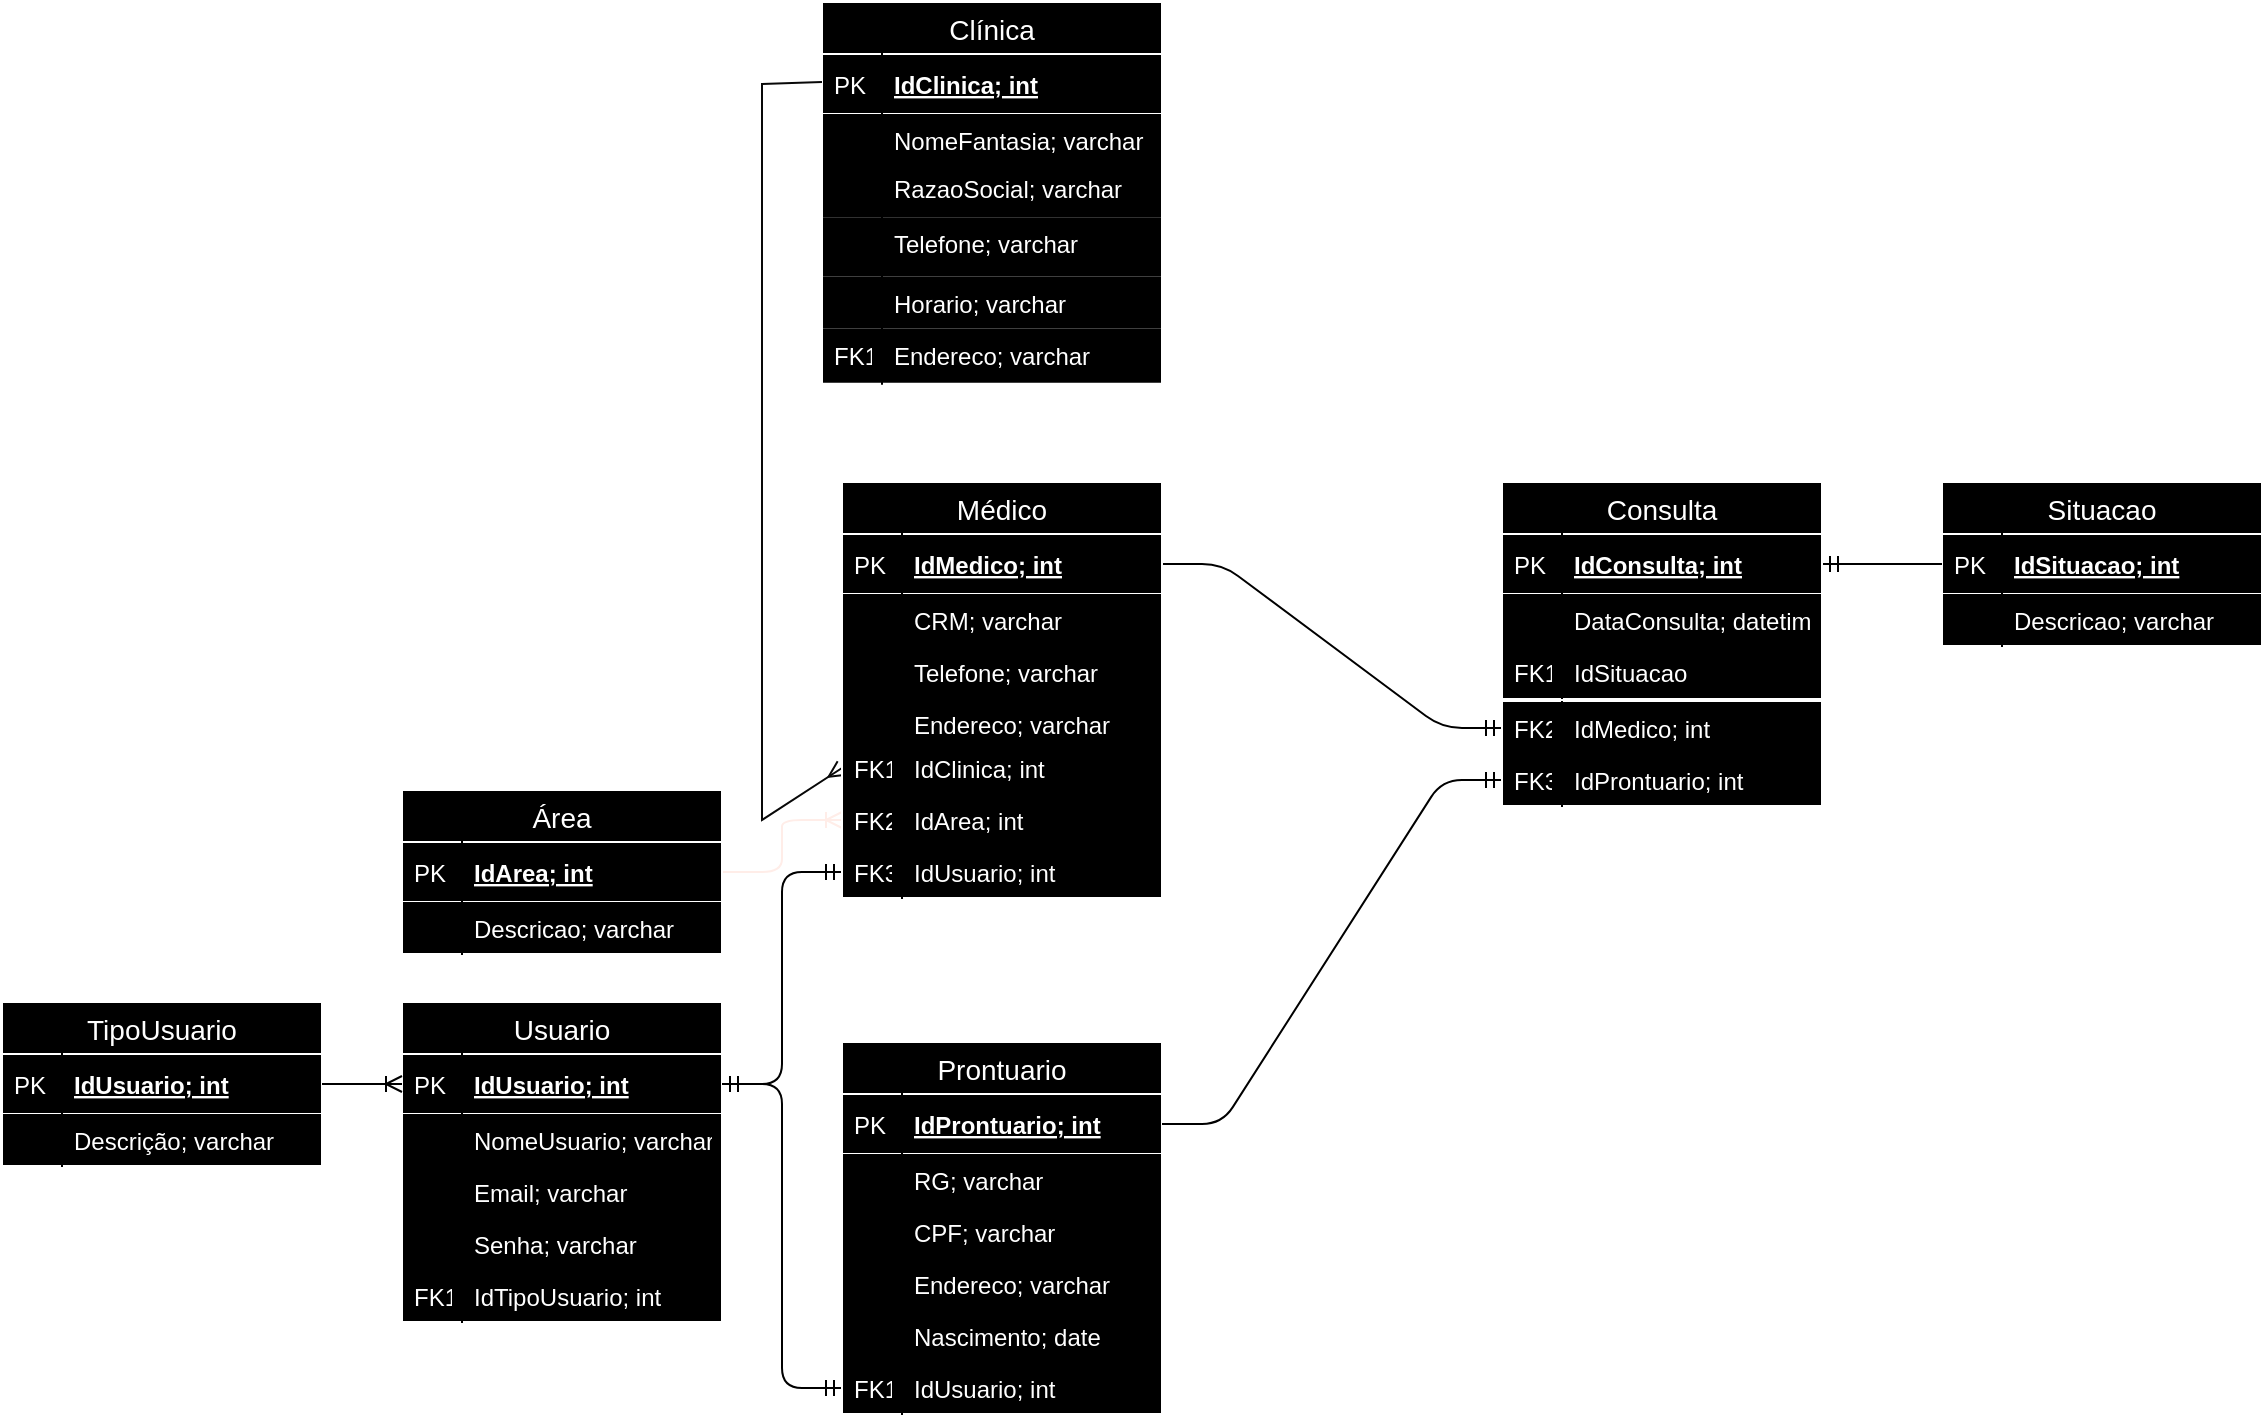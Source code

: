 <mxfile version="12.6.8" type="device" pages="2"><diagram id="24oeL9YTrm8brm0iaqng" name="LÓGICO"><mxGraphModel dx="2030" dy="1699" grid="1" gridSize="10" guides="1" tooltips="1" connect="1" arrows="1" fold="1" page="1" pageScale="1" pageWidth="827" pageHeight="1169" math="0" shadow="0"><root><mxCell id="JSpnGRrCZaDjmu5NGD4D-0"/><mxCell id="JSpnGRrCZaDjmu5NGD4D-1" parent="JSpnGRrCZaDjmu5NGD4D-0"/><mxCell id="aMFQO3KsVtvqNtdpCjvv-58" value="" style="group;fontColor=#FFFFFF;" parent="JSpnGRrCZaDjmu5NGD4D-1" vertex="1" connectable="0"><mxGeometry x="100" y="300" width="160" height="160" as="geometry"/></mxCell><mxCell id="fvPC3YRixNli9ZWn1LWj-9" value="Usuario" style="swimlane;fontStyle=0;childLayout=stackLayout;horizontal=1;startSize=26;fillColor=#000000;horizontalStack=0;resizeParent=1;resizeParentMax=0;resizeLast=0;collapsible=1;marginBottom=0;swimlaneFillColor=#ffffff;align=center;fontSize=14;strokeColor=#FFFFFF;fontColor=#FFFFFF;shadow=0;" parent="aMFQO3KsVtvqNtdpCjvv-58" vertex="1"><mxGeometry width="160" height="108" as="geometry"><mxRectangle x="510" y="180" width="70" height="26" as="alternateBounds"/></mxGeometry></mxCell><mxCell id="fvPC3YRixNli9ZWn1LWj-10" value="IdUsuario; int" style="shape=partialRectangle;top=1;left=1;right=1;bottom=1;align=left;verticalAlign=middle;fillColor=#000000;spacingLeft=34;spacingRight=4;overflow=hidden;rotatable=0;points=[[0,0.5],[1,0.5]];portConstraint=eastwest;dropTarget=0;fontStyle=5;fontSize=12;strokeColor=#FFFFFF;strokeWidth=1;fontColor=#FFFFFF;" parent="fvPC3YRixNli9ZWn1LWj-9" vertex="1"><mxGeometry y="26" width="160" height="30" as="geometry"/></mxCell><mxCell id="fvPC3YRixNli9ZWn1LWj-11" value="PK" style="shape=partialRectangle;top=0;left=0;bottom=0;fillColor=none;align=left;verticalAlign=middle;spacingLeft=4;spacingRight=4;overflow=hidden;rotatable=0;points=[];portConstraint=eastwest;part=1;fontSize=12;fontColor=#FFFFFF;" parent="fvPC3YRixNli9ZWn1LWj-10" vertex="1" connectable="0"><mxGeometry width="30" height="30" as="geometry"/></mxCell><mxCell id="fvPC3YRixNli9ZWn1LWj-12" value="NomeUsuario; varchar" style="shape=partialRectangle;top=0;left=1;right=1;bottom=0;align=left;verticalAlign=top;fillColor=#000000;spacingLeft=34;spacingRight=4;overflow=hidden;rotatable=0;points=[[0,0.5],[1,0.5]];portConstraint=eastwest;dropTarget=0;fontSize=12;strokeColor=#FFFFFF;strokeWidth=1;shadow=0;fontColor=#FFFFFF;" parent="fvPC3YRixNli9ZWn1LWj-9" vertex="1"><mxGeometry y="56" width="160" height="26" as="geometry"/></mxCell><mxCell id="fvPC3YRixNli9ZWn1LWj-13" value="" style="shape=partialRectangle;top=0;left=0;bottom=0;fillColor=none;align=left;verticalAlign=top;spacingLeft=4;spacingRight=4;overflow=hidden;rotatable=0;points=[];portConstraint=eastwest;part=1;fontSize=12;fontColor=#FFFFFF;" parent="fvPC3YRixNli9ZWn1LWj-12" vertex="1" connectable="0"><mxGeometry width="30" height="26" as="geometry"/></mxCell><mxCell id="fvPC3YRixNli9ZWn1LWj-14" value="Email; varchar" style="shape=partialRectangle;top=0;left=1;right=1;bottom=0;align=left;verticalAlign=top;fillColor=#000000;spacingLeft=34;spacingRight=4;overflow=hidden;rotatable=0;points=[[0,0.5],[1,0.5]];portConstraint=eastwest;dropTarget=0;fontSize=12;strokeColor=#FFFFFF;strokeWidth=1;shadow=0;fontColor=#FFFFFF;" parent="fvPC3YRixNli9ZWn1LWj-9" vertex="1"><mxGeometry y="82" width="160" height="26" as="geometry"/></mxCell><mxCell id="fvPC3YRixNli9ZWn1LWj-15" value="" style="shape=partialRectangle;top=0;left=0;bottom=0;fillColor=none;align=left;verticalAlign=top;spacingLeft=4;spacingRight=4;overflow=hidden;rotatable=0;points=[];portConstraint=eastwest;part=1;fontSize=12;fontColor=#FFFFFF;" parent="fvPC3YRixNli9ZWn1LWj-14" vertex="1" connectable="0"><mxGeometry width="30" height="26" as="geometry"/></mxCell><mxCell id="fvPC3YRixNli9ZWn1LWj-16" value="IdTipoUsuario; int" style="shape=partialRectangle;top=0;left=1;right=1;bottom=1;align=left;verticalAlign=top;fillColor=#000000;spacingLeft=34;spacingRight=4;overflow=hidden;rotatable=0;points=[[0,0.5],[1,0.5]];portConstraint=eastwest;dropTarget=0;fontSize=12;strokeColor=#FFFFFF;strokeWidth=1;shadow=0;fontColor=#FFFFFF;" parent="aMFQO3KsVtvqNtdpCjvv-58" vertex="1"><mxGeometry y="134" width="160" height="26" as="geometry"/></mxCell><mxCell id="fvPC3YRixNli9ZWn1LWj-17" value="FK1" style="shape=partialRectangle;top=0;left=0;bottom=0;fillColor=none;align=left;verticalAlign=top;spacingLeft=4;spacingRight=4;overflow=hidden;rotatable=0;points=[];portConstraint=eastwest;part=1;fontSize=12;fontColor=#FFFFFF;" parent="fvPC3YRixNli9ZWn1LWj-16" vertex="1" connectable="0"><mxGeometry width="30" height="26" as="geometry"/></mxCell><mxCell id="fvPC3YRixNli9ZWn1LWj-21" value="Senha; varchar" style="shape=partialRectangle;top=0;left=1;right=1;bottom=0;align=left;verticalAlign=top;fillColor=#000000;spacingLeft=34;spacingRight=4;overflow=hidden;rotatable=0;points=[[0,0.5],[1,0.5]];portConstraint=eastwest;dropTarget=0;fontSize=12;strokeColor=#FFFFFF;strokeWidth=1;shadow=0;fontColor=#FFFFFF;" parent="aMFQO3KsVtvqNtdpCjvv-58" vertex="1"><mxGeometry y="108" width="160" height="26" as="geometry"/></mxCell><mxCell id="fvPC3YRixNli9ZWn1LWj-22" value="" style="shape=partialRectangle;top=0;left=0;bottom=0;fillColor=none;align=left;verticalAlign=top;spacingLeft=4;spacingRight=4;overflow=hidden;rotatable=0;points=[];portConstraint=eastwest;part=1;fontSize=12;fontColor=#FFFFFF;" parent="fvPC3YRixNli9ZWn1LWj-21" vertex="1" connectable="0"><mxGeometry width="30" height="26" as="geometry"/></mxCell><mxCell id="aMFQO3KsVtvqNtdpCjvv-59" value="" style="group;fontColor=#FFFFFF;" parent="JSpnGRrCZaDjmu5NGD4D-1" vertex="1" connectable="0"><mxGeometry x="-100" y="300" width="160" height="82" as="geometry"/></mxCell><mxCell id="fvPC3YRixNli9ZWn1LWj-0" value="TipoUsuario" style="swimlane;fontStyle=0;childLayout=stackLayout;horizontal=1;startSize=26;fillColor=#000000;horizontalStack=0;resizeParent=1;resizeParentMax=0;resizeLast=0;collapsible=1;marginBottom=0;swimlaneFillColor=#ffffff;align=center;fontSize=14;strokeColor=#FFFFFF;fontColor=#FFFFFF;shadow=0;" parent="aMFQO3KsVtvqNtdpCjvv-59" vertex="1"><mxGeometry width="160" height="82" as="geometry"><mxRectangle x="361.53" y="486" width="70" height="26" as="alternateBounds"/></mxGeometry></mxCell><mxCell id="fvPC3YRixNli9ZWn1LWj-1" value="IdUsuario; int" style="shape=partialRectangle;top=1;left=1;right=1;bottom=1;align=left;verticalAlign=middle;fillColor=#000000;spacingLeft=34;spacingRight=4;overflow=hidden;rotatable=0;points=[[0,0.5],[1,0.5]];portConstraint=eastwest;dropTarget=0;fontStyle=5;fontSize=12;strokeColor=#FFFFFF;strokeWidth=1;fontColor=#FFFFFF;" parent="fvPC3YRixNli9ZWn1LWj-0" vertex="1"><mxGeometry y="26" width="160" height="30" as="geometry"/></mxCell><mxCell id="fvPC3YRixNli9ZWn1LWj-2" value="PK" style="shape=partialRectangle;top=0;left=0;bottom=0;fillColor=none;align=left;verticalAlign=middle;spacingLeft=4;spacingRight=4;overflow=hidden;rotatable=0;points=[];portConstraint=eastwest;part=1;fontSize=12;fontColor=#FFFFFF;" parent="fvPC3YRixNli9ZWn1LWj-1" vertex="1" connectable="0"><mxGeometry width="30" height="30" as="geometry"/></mxCell><mxCell id="fvPC3YRixNli9ZWn1LWj-3" value="Descrição; varchar" style="shape=partialRectangle;top=0;left=1;right=1;bottom=1;align=left;verticalAlign=top;fillColor=#000000;spacingLeft=34;spacingRight=4;overflow=hidden;rotatable=0;points=[[0,0.5],[1,0.5]];portConstraint=eastwest;dropTarget=0;fontSize=12;strokeColor=#FFFFFF;strokeWidth=1;shadow=0;fontColor=#FFFFFF;" parent="fvPC3YRixNli9ZWn1LWj-0" vertex="1"><mxGeometry y="56" width="160" height="26" as="geometry"/></mxCell><mxCell id="fvPC3YRixNli9ZWn1LWj-4" value="" style="shape=partialRectangle;top=0;left=0;bottom=0;fillColor=none;align=left;verticalAlign=top;spacingLeft=4;spacingRight=4;overflow=hidden;rotatable=0;points=[];portConstraint=eastwest;part=1;fontSize=12;fontColor=#FFFFFF;" parent="fvPC3YRixNli9ZWn1LWj-3" vertex="1" connectable="0"><mxGeometry width="30" height="26" as="geometry"/></mxCell><mxCell id="aMFQO3KsVtvqNtdpCjvv-67" value="" style="edgeStyle=entityRelationEdgeStyle;fontSize=12;html=1;endArrow=ERoneToMany;exitX=1;exitY=0.5;exitDx=0;exitDy=0;anchorPointDirection=1;orthogonalLoop=0;bendable=0;endFill=1;fontColor=#FFFFFF;" parent="JSpnGRrCZaDjmu5NGD4D-1" source="fvPC3YRixNli9ZWn1LWj-1" target="fvPC3YRixNli9ZWn1LWj-10" edge="1"><mxGeometry width="100" height="100" relative="1" as="geometry"><mxPoint x="220" y="386.18" as="sourcePoint"/><mxPoint x="190" y="337.18" as="targetPoint"/></mxGeometry></mxCell><mxCell id="aMFQO3KsVtvqNtdpCjvv-74" value="" style="edgeStyle=entityRelationEdgeStyle;fontSize=12;html=1;endArrow=ERmandOne;startArrow=ERmandOne;fontColor=#FFFFFF;" parent="JSpnGRrCZaDjmu5NGD4D-1" source="aMFQO3KsVtvqNtdpCjvv-7" target="fvPC3YRixNli9ZWn1LWj-10" edge="1"><mxGeometry width="100" height="100" relative="1" as="geometry"><mxPoint x="150" y="820" as="sourcePoint"/><mxPoint x="250" y="720" as="targetPoint"/></mxGeometry></mxCell><mxCell id="aMFQO3KsVtvqNtdpCjvv-76" value="" style="edgeStyle=entityRelationEdgeStyle;fontSize=12;html=1;endArrow=ERmandOne;startArrow=ERmandOne;fontColor=#FFFFFF;" parent="JSpnGRrCZaDjmu5NGD4D-1" source="aMFQO3KsVtvqNtdpCjvv-20" target="fvPC3YRixNli9ZWn1LWj-10" edge="1"><mxGeometry width="100" height="100" relative="1" as="geometry"><mxPoint x="540" y="352.11" as="sourcePoint"/><mxPoint x="600" y="307.11" as="targetPoint"/></mxGeometry></mxCell><mxCell id="aMFQO3KsVtvqNtdpCjvv-79" value="" style="group;fontColor=#FFFFFF;" parent="JSpnGRrCZaDjmu5NGD4D-1" vertex="1" connectable="0"><mxGeometry x="310" y="-200" width="170" height="190.89" as="geometry"/></mxCell><mxCell id="xcdMkO0vxgsB-BPTvjXv-0" value="Clínica" style="swimlane;fontStyle=0;childLayout=stackLayout;horizontal=1;startSize=26;fillColor=#000000;horizontalStack=0;resizeParent=1;resizeParentMax=0;resizeLast=0;collapsible=1;marginBottom=0;swimlaneFillColor=#ffffff;align=center;fontSize=14;strokeColor=#FFFFFF;fontColor=#FFFFFF;shadow=0;" parent="aMFQO3KsVtvqNtdpCjvv-79" vertex="1"><mxGeometry width="170" height="82" as="geometry"><mxRectangle x="361.53" y="486" width="70" height="26" as="alternateBounds"/></mxGeometry></mxCell><mxCell id="xcdMkO0vxgsB-BPTvjXv-1" value="IdClinica; int" style="shape=partialRectangle;top=1;left=1;right=1;bottom=1;align=left;verticalAlign=middle;fillColor=#000000;spacingLeft=34;spacingRight=4;overflow=hidden;rotatable=0;points=[[0,0.5],[1,0.5]];portConstraint=eastwest;dropTarget=0;fontStyle=5;fontSize=12;strokeColor=#FFFFFF;strokeWidth=1;fontColor=#FFFFFF;" parent="xcdMkO0vxgsB-BPTvjXv-0" vertex="1"><mxGeometry y="26" width="170" height="30" as="geometry"/></mxCell><mxCell id="xcdMkO0vxgsB-BPTvjXv-2" value="PK" style="shape=partialRectangle;top=0;left=0;bottom=0;fillColor=none;align=left;verticalAlign=middle;spacingLeft=4;spacingRight=4;overflow=hidden;rotatable=0;points=[];portConstraint=eastwest;part=1;fontSize=12;fontColor=#FFFFFF;" parent="xcdMkO0vxgsB-BPTvjXv-1" vertex="1" connectable="0"><mxGeometry width="30" height="30" as="geometry"/></mxCell><mxCell id="xcdMkO0vxgsB-BPTvjXv-3" value="NomeFantasia; varchar" style="shape=partialRectangle;top=0;left=1;right=1;bottom=0;align=left;verticalAlign=top;fillColor=#000000;spacingLeft=34;spacingRight=4;overflow=hidden;rotatable=0;points=[[0,0.5],[1,0.5]];portConstraint=eastwest;dropTarget=0;fontSize=12;strokeColor=#FFFFFF;strokeWidth=1;shadow=0;fontColor=#FFFFFF;" parent="xcdMkO0vxgsB-BPTvjXv-0" vertex="1"><mxGeometry y="56" width="170" height="26" as="geometry"/></mxCell><mxCell id="xcdMkO0vxgsB-BPTvjXv-4" value="" style="shape=partialRectangle;top=0;left=0;bottom=0;fillColor=none;align=left;verticalAlign=top;spacingLeft=4;spacingRight=4;overflow=hidden;rotatable=0;points=[];portConstraint=eastwest;part=1;fontSize=12;fontColor=#FFFFFF;" parent="xcdMkO0vxgsB-BPTvjXv-3" vertex="1" connectable="0"><mxGeometry width="30" height="26" as="geometry"/></mxCell><mxCell id="aMFQO3KsVtvqNtdpCjvv-63" value="RazaoSocial; varchar" style="shape=partialRectangle;top=0;left=1;right=1;bottom=0;align=left;verticalAlign=top;fillColor=#000000;spacingLeft=34;spacingRight=4;overflow=hidden;rotatable=0;points=[[0,0.5],[1,0.5]];portConstraint=eastwest;dropTarget=0;fontSize=12;strokeColor=#FFFFFF;strokeWidth=1;shadow=0;fontColor=#FFFFFF;" parent="aMFQO3KsVtvqNtdpCjvv-79" vertex="1"><mxGeometry y="80" width="170" height="27.63" as="geometry"/></mxCell><mxCell id="aMFQO3KsVtvqNtdpCjvv-64" value="" style="shape=partialRectangle;top=0;left=0;bottom=0;fillColor=none;align=left;verticalAlign=top;spacingLeft=4;spacingRight=4;overflow=hidden;rotatable=0;points=[];portConstraint=eastwest;part=1;fontSize=12;fontColor=#FFFFFF;" parent="aMFQO3KsVtvqNtdpCjvv-63" vertex="1" connectable="0"><mxGeometry width="30" height="27.63" as="geometry"/></mxCell><mxCell id="aMFQO3KsVtvqNtdpCjvv-65" value="Endereco; varchar" style="shape=partialRectangle;top=0;left=1;right=1;bottom=1;align=left;verticalAlign=top;fillColor=#000000;spacingLeft=34;spacingRight=4;overflow=hidden;rotatable=0;points=[[0,0.5],[1,0.5]];portConstraint=eastwest;dropTarget=0;fontSize=12;strokeColor=#FFFFFF;strokeWidth=1;shadow=0;fontColor=#FFFFFF;" parent="aMFQO3KsVtvqNtdpCjvv-79" vertex="1"><mxGeometry y="163.26" width="170" height="27.63" as="geometry"/></mxCell><mxCell id="aMFQO3KsVtvqNtdpCjvv-66" value="FK1" style="shape=partialRectangle;top=0;left=0;bottom=0;fillColor=none;align=left;verticalAlign=top;spacingLeft=4;spacingRight=4;overflow=hidden;rotatable=0;points=[];portConstraint=eastwest;part=1;fontSize=12;fontColor=#FFFFFF;" parent="aMFQO3KsVtvqNtdpCjvv-65" vertex="1" connectable="0"><mxGeometry width="30" height="27.63" as="geometry"/></mxCell><mxCell id="xcdMkO0vxgsB-BPTvjXv-5" value="Horario; varchar" style="shape=partialRectangle;top=0;left=1;right=1;bottom=0;align=left;verticalAlign=top;fillColor=#000000;spacingLeft=34;spacingRight=4;overflow=hidden;rotatable=0;points=[[0,0.5],[1,0.5]];portConstraint=eastwest;dropTarget=0;fontSize=12;strokeColor=#FFFFFF;strokeWidth=1;shadow=0;fontColor=#FFFFFF;" parent="aMFQO3KsVtvqNtdpCjvv-79" vertex="1"><mxGeometry y="137.26" width="170" height="26" as="geometry"/></mxCell><mxCell id="xcdMkO0vxgsB-BPTvjXv-6" value="" style="shape=partialRectangle;top=0;left=0;bottom=0;fillColor=none;align=left;verticalAlign=top;spacingLeft=4;spacingRight=4;overflow=hidden;rotatable=0;points=[];portConstraint=eastwest;part=1;fontSize=12;fontColor=#FFFFFF;" parent="xcdMkO0vxgsB-BPTvjXv-5" vertex="1" connectable="0"><mxGeometry width="30" height="26" as="geometry"/></mxCell><mxCell id="xcdMkO0vxgsB-BPTvjXv-7" value="Telefone; varchar" style="shape=partialRectangle;top=0;left=1;right=1;bottom=0;align=left;verticalAlign=top;fillColor=#000000;spacingLeft=34;spacingRight=4;overflow=hidden;rotatable=0;points=[[0,0.5],[1,0.5]];portConstraint=eastwest;dropTarget=0;fontSize=12;strokeColor=#FFFFFF;strokeWidth=1;shadow=0;fontColor=#FFFFFF;" parent="aMFQO3KsVtvqNtdpCjvv-79" vertex="1"><mxGeometry y="107.63" width="170" height="29.63" as="geometry"/></mxCell><mxCell id="xcdMkO0vxgsB-BPTvjXv-8" value="" style="shape=partialRectangle;top=0;left=0;bottom=0;fillColor=none;align=left;verticalAlign=top;spacingLeft=4;spacingRight=4;overflow=hidden;rotatable=0;points=[];portConstraint=eastwest;part=1;fontSize=12;fontColor=#FFFFFF;" parent="xcdMkO0vxgsB-BPTvjXv-7" vertex="1" connectable="0"><mxGeometry width="30" height="29.63" as="geometry"/></mxCell><mxCell id="aMFQO3KsVtvqNtdpCjvv-112" value="" style="group;fontColor=#FFFFFF;" parent="JSpnGRrCZaDjmu5NGD4D-1" vertex="1" connectable="0"><mxGeometry x="320" y="320.0" width="160" height="186" as="geometry"/></mxCell><mxCell id="aMFQO3KsVtvqNtdpCjvv-61" value="" style="group;fontColor=#FFFFFF;" parent="aMFQO3KsVtvqNtdpCjvv-112" vertex="1" connectable="0"><mxGeometry width="160" height="186" as="geometry"/></mxCell><mxCell id="aMFQO3KsVtvqNtdpCjvv-55" value="" style="group;fontColor=#FFFFFF;" parent="aMFQO3KsVtvqNtdpCjvv-61" vertex="1" connectable="0"><mxGeometry width="160" height="186" as="geometry"/></mxCell><mxCell id="aMFQO3KsVtvqNtdpCjvv-13" value="Prontuario" style="swimlane;fontStyle=0;childLayout=stackLayout;horizontal=1;startSize=26;fillColor=#000000;horizontalStack=0;resizeParent=1;resizeParentMax=0;resizeLast=0;collapsible=1;marginBottom=0;swimlaneFillColor=#ffffff;align=center;fontSize=14;strokeColor=#FFFFFF;fontColor=#FFFFFF;shadow=0;" parent="aMFQO3KsVtvqNtdpCjvv-55" vertex="1"><mxGeometry width="160" height="56" as="geometry"><mxRectangle x="510" y="180" width="70" height="26" as="alternateBounds"/></mxGeometry></mxCell><mxCell id="aMFQO3KsVtvqNtdpCjvv-14" value="IdProntuario; int" style="shape=partialRectangle;top=1;left=1;right=1;bottom=1;align=left;verticalAlign=middle;fillColor=#000000;spacingLeft=34;spacingRight=4;overflow=hidden;rotatable=0;points=[[0,0.5],[1,0.5]];portConstraint=eastwest;dropTarget=0;fontStyle=5;fontSize=12;strokeColor=#FFFFFF;strokeWidth=1;fontColor=#FFFFFF;" parent="aMFQO3KsVtvqNtdpCjvv-13" vertex="1"><mxGeometry y="26" width="160" height="30" as="geometry"/></mxCell><mxCell id="aMFQO3KsVtvqNtdpCjvv-15" value="PK" style="shape=partialRectangle;top=0;left=0;bottom=0;fillColor=none;align=left;verticalAlign=middle;spacingLeft=4;spacingRight=4;overflow=hidden;rotatable=0;points=[];portConstraint=eastwest;part=1;fontSize=12;fontColor=#FFFFFF;" parent="aMFQO3KsVtvqNtdpCjvv-14" vertex="1" connectable="0"><mxGeometry width="30" height="30" as="geometry"/></mxCell><mxCell id="aMFQO3KsVtvqNtdpCjvv-20" value="IdUsuario; int" style="shape=partialRectangle;top=0;left=1;right=1;bottom=1;align=left;verticalAlign=top;fillColor=#000000;spacingLeft=34;spacingRight=4;overflow=hidden;rotatable=0;points=[[0,0.5],[1,0.5]];portConstraint=eastwest;dropTarget=0;fontSize=12;strokeColor=#FFFFFF;strokeWidth=1;shadow=0;fontColor=#FFFFFF;" parent="aMFQO3KsVtvqNtdpCjvv-55" vertex="1"><mxGeometry y="160" width="160" height="26" as="geometry"/></mxCell><mxCell id="aMFQO3KsVtvqNtdpCjvv-21" value="FK1" style="shape=partialRectangle;top=0;left=0;bottom=0;fillColor=none;align=left;verticalAlign=top;spacingLeft=4;spacingRight=4;overflow=hidden;rotatable=0;points=[];portConstraint=eastwest;part=1;fontSize=12;fontColor=#FFFFFF;" parent="aMFQO3KsVtvqNtdpCjvv-20" vertex="1" connectable="0"><mxGeometry width="30" height="26" as="geometry"/></mxCell><mxCell id="aMFQO3KsVtvqNtdpCjvv-37" value="Nascimento; date&#10;" style="shape=partialRectangle;top=0;left=1;right=1;bottom=0;align=left;verticalAlign=top;fillColor=#000000;spacingLeft=34;spacingRight=4;overflow=hidden;rotatable=0;points=[[0,0.5],[1,0.5]];portConstraint=eastwest;dropTarget=0;fontSize=12;strokeColor=#FFFFFF;strokeWidth=1;shadow=0;fontColor=#FFFFFF;" parent="aMFQO3KsVtvqNtdpCjvv-55" vertex="1"><mxGeometry y="134" width="160" height="26" as="geometry"/></mxCell><mxCell id="aMFQO3KsVtvqNtdpCjvv-38" value="" style="shape=partialRectangle;top=0;left=0;bottom=0;fillColor=none;align=left;verticalAlign=top;spacingLeft=4;spacingRight=4;overflow=hidden;rotatable=0;points=[];portConstraint=eastwest;part=1;fontSize=12;fontColor=#FFFFFF;" parent="aMFQO3KsVtvqNtdpCjvv-37" vertex="1" connectable="0"><mxGeometry width="30" height="26" as="geometry"/></mxCell><mxCell id="aMFQO3KsVtvqNtdpCjvv-16" value="CPF; varchar" style="shape=partialRectangle;top=0;left=1;right=1;bottom=0;align=left;verticalAlign=top;fillColor=#000000;spacingLeft=34;spacingRight=4;overflow=hidden;rotatable=0;points=[[0,0.5],[1,0.5]];portConstraint=eastwest;dropTarget=0;fontSize=12;strokeColor=#FFFFFF;strokeWidth=1;shadow=0;fontColor=#FFFFFF;" parent="aMFQO3KsVtvqNtdpCjvv-55" vertex="1"><mxGeometry y="82" width="160" height="26" as="geometry"/></mxCell><mxCell id="aMFQO3KsVtvqNtdpCjvv-17" value="" style="shape=partialRectangle;top=0;left=0;bottom=0;fillColor=none;align=left;verticalAlign=top;spacingLeft=4;spacingRight=4;overflow=hidden;rotatable=0;points=[];portConstraint=eastwest;part=1;fontSize=12;fontColor=#FFFFFF;" parent="aMFQO3KsVtvqNtdpCjvv-16" vertex="1" connectable="0"><mxGeometry width="30" height="26" as="geometry"/></mxCell><mxCell id="aMFQO3KsVtvqNtdpCjvv-40" value="RG; varchar" style="shape=partialRectangle;top=0;left=1;right=1;bottom=0;align=left;verticalAlign=top;fillColor=#000000;spacingLeft=34;spacingRight=4;overflow=hidden;rotatable=0;points=[[0,0.5],[1,0.5]];portConstraint=eastwest;dropTarget=0;fontSize=12;strokeColor=#FFFFFF;strokeWidth=1;shadow=0;fontColor=#FFFFFF;" parent="aMFQO3KsVtvqNtdpCjvv-55" vertex="1"><mxGeometry y="56" width="160" height="26" as="geometry"/></mxCell><mxCell id="aMFQO3KsVtvqNtdpCjvv-41" value="" style="shape=partialRectangle;top=0;left=0;bottom=0;fillColor=none;align=left;verticalAlign=top;spacingLeft=4;spacingRight=4;overflow=hidden;rotatable=0;points=[];portConstraint=eastwest;part=1;fontSize=12;fontColor=#FFFFFF;" parent="aMFQO3KsVtvqNtdpCjvv-40" vertex="1" connectable="0"><mxGeometry width="30" height="26" as="geometry"/></mxCell><mxCell id="aMFQO3KsVtvqNtdpCjvv-42" value="Endereco; varchar" style="shape=partialRectangle;top=0;left=1;right=1;bottom=0;align=left;verticalAlign=top;fillColor=#000000;spacingLeft=34;spacingRight=4;overflow=hidden;rotatable=0;points=[[0,0.5],[1,0.5]];portConstraint=eastwest;dropTarget=0;fontSize=12;strokeColor=#FFFFFF;strokeWidth=1;shadow=0;fontColor=#FFFFFF;" parent="aMFQO3KsVtvqNtdpCjvv-55" vertex="1"><mxGeometry y="108" width="160" height="26" as="geometry"/></mxCell><mxCell id="aMFQO3KsVtvqNtdpCjvv-43" value="" style="shape=partialRectangle;top=0;left=0;bottom=0;fillColor=none;align=left;verticalAlign=top;spacingLeft=4;spacingRight=4;overflow=hidden;rotatable=0;points=[];portConstraint=eastwest;part=1;fontSize=12;fontColor=#FFFFFF;" parent="aMFQO3KsVtvqNtdpCjvv-42" vertex="1" connectable="0"><mxGeometry width="30" height="26" as="geometry"/></mxCell><mxCell id="aMFQO3KsVtvqNtdpCjvv-116" value="" style="edgeStyle=entityRelationEdgeStyle;fontSize=12;html=1;endArrow=ERoneToMany;strokeColor=#FFEDE8;fontColor=#FFFFFF;" parent="JSpnGRrCZaDjmu5NGD4D-1" source="aMFQO3KsVtvqNtdpCjvv-139" target="aMFQO3KsVtvqNtdpCjvv-56" edge="1"><mxGeometry width="100" height="100" relative="1" as="geometry"><mxPoint x="200" y="198" as="sourcePoint"/><mxPoint y="530" as="targetPoint"/></mxGeometry></mxCell><mxCell id="aMFQO3KsVtvqNtdpCjvv-138" value="Área" style="swimlane;fontStyle=0;childLayout=stackLayout;horizontal=1;startSize=26;fillColor=#000000;horizontalStack=0;resizeParent=1;resizeParentMax=0;resizeLast=0;collapsible=1;marginBottom=0;swimlaneFillColor=#ffffff;align=center;fontSize=14;strokeColor=#FFFFFF;fontColor=#FFFFFF;shadow=0;" parent="JSpnGRrCZaDjmu5NGD4D-1" vertex="1"><mxGeometry x="100" y="194" width="160" height="82" as="geometry"><mxRectangle x="510" y="180" width="70" height="26" as="alternateBounds"/></mxGeometry></mxCell><mxCell id="aMFQO3KsVtvqNtdpCjvv-139" value="IdArea; int" style="shape=partialRectangle;top=1;left=1;right=1;bottom=1;align=left;verticalAlign=middle;fillColor=#000000;spacingLeft=34;spacingRight=4;overflow=hidden;rotatable=0;points=[[0,0.5],[1,0.5]];portConstraint=eastwest;dropTarget=0;fontStyle=5;fontSize=12;strokeColor=#FFFFFF;strokeWidth=1;fontColor=#FFFFFF;" parent="aMFQO3KsVtvqNtdpCjvv-138" vertex="1"><mxGeometry y="26" width="160" height="30" as="geometry"/></mxCell><mxCell id="aMFQO3KsVtvqNtdpCjvv-140" value="PK" style="shape=partialRectangle;top=0;left=0;bottom=0;fillColor=none;align=left;verticalAlign=middle;spacingLeft=4;spacingRight=4;overflow=hidden;rotatable=0;points=[];portConstraint=eastwest;part=1;fontSize=12;fontColor=#FFFFFF;" parent="aMFQO3KsVtvqNtdpCjvv-139" vertex="1" connectable="0"><mxGeometry width="30" height="30" as="geometry"/></mxCell><mxCell id="aMFQO3KsVtvqNtdpCjvv-141" value="Descricao; varchar" style="shape=partialRectangle;top=0;left=1;right=1;bottom=1;align=left;verticalAlign=top;fillColor=#000000;spacingLeft=34;spacingRight=4;overflow=hidden;rotatable=0;points=[[0,0.5],[1,0.5]];portConstraint=eastwest;dropTarget=0;fontSize=12;strokeColor=#FFFFFF;strokeWidth=1;shadow=0;fontColor=#FFFFFF;" parent="aMFQO3KsVtvqNtdpCjvv-138" vertex="1"><mxGeometry y="56" width="160" height="26" as="geometry"/></mxCell><mxCell id="aMFQO3KsVtvqNtdpCjvv-142" value="" style="shape=partialRectangle;top=0;left=0;bottom=0;fillColor=none;align=left;verticalAlign=top;spacingLeft=4;spacingRight=4;overflow=hidden;rotatable=0;points=[];portConstraint=eastwest;part=1;fontSize=12;fontColor=#FFFFFF;" parent="aMFQO3KsVtvqNtdpCjvv-141" vertex="1" connectable="0"><mxGeometry width="30" height="26" as="geometry"/></mxCell><mxCell id="aMFQO3KsVtvqNtdpCjvv-151" value="" style="endArrow=ERmany;html=1;rounded=0;strokeColor=#080808;fontColor=#000000;entryX=0;entryY=0.5;entryDx=0;entryDy=0;endFill=0;" parent="JSpnGRrCZaDjmu5NGD4D-1" target="aMFQO3KsVtvqNtdpCjvv-51" edge="1"><mxGeometry relative="1" as="geometry"><mxPoint x="310" y="-160" as="sourcePoint"/><mxPoint x="370" y="530" as="targetPoint"/><Array as="points"><mxPoint x="280" y="-159"/><mxPoint x="280" y="209"/></Array></mxGeometry></mxCell><mxCell id="O7soEyWkbiZnbn0ltPrD-5" value="" style="group;fontColor=#FFFFFF;" parent="JSpnGRrCZaDjmu5NGD4D-1" vertex="1" connectable="0"><mxGeometry x="540" y="320.0" width="160" height="186" as="geometry"/></mxCell><mxCell id="O7soEyWkbiZnbn0ltPrD-21" value="" style="edgeStyle=entityRelationEdgeStyle;fontSize=12;html=1;endArrow=ERmandOne;fontColor=#FFFFFF;" parent="JSpnGRrCZaDjmu5NGD4D-1" source="aMFQO3KsVtvqNtdpCjvv-1" target="O7soEyWkbiZnbn0ltPrD-30" edge="1"><mxGeometry width="100" height="100" relative="1" as="geometry"><mxPoint x="230" y="630" as="sourcePoint"/><mxPoint x="570" y="297" as="targetPoint"/></mxGeometry></mxCell><mxCell id="O7soEyWkbiZnbn0ltPrD-52" value="" style="edgeStyle=entityRelationEdgeStyle;fontSize=12;html=1;endArrow=ERmandOne;fontColor=#FFFFFF;" parent="JSpnGRrCZaDjmu5NGD4D-1" source="aMFQO3KsVtvqNtdpCjvv-14" target="O7soEyWkbiZnbn0ltPrD-28" edge="1"><mxGeometry width="100" height="100" relative="1" as="geometry"><mxPoint x="490" y="91" as="sourcePoint"/><mxPoint x="630" y="197" as="targetPoint"/></mxGeometry></mxCell><mxCell id="O7soEyWkbiZnbn0ltPrD-54" value="Situacao" style="swimlane;fontStyle=0;childLayout=stackLayout;horizontal=1;startSize=26;fillColor=#000000;horizontalStack=0;resizeParent=1;resizeParentMax=0;resizeLast=0;collapsible=1;marginBottom=0;swimlaneFillColor=#ffffff;align=center;fontSize=14;strokeColor=#FFFFFF;fontColor=#FFFFFF;shadow=0;" parent="JSpnGRrCZaDjmu5NGD4D-1" vertex="1"><mxGeometry x="870" y="40" width="160" height="82" as="geometry"><mxRectangle x="510" y="180" width="70" height="26" as="alternateBounds"/></mxGeometry></mxCell><mxCell id="O7soEyWkbiZnbn0ltPrD-55" value="IdSituacao; int" style="shape=partialRectangle;top=1;left=1;right=1;bottom=1;align=left;verticalAlign=middle;fillColor=#000000;spacingLeft=34;spacingRight=4;overflow=hidden;rotatable=0;points=[[0,0.5],[1,0.5]];portConstraint=eastwest;dropTarget=0;fontStyle=5;fontSize=12;strokeColor=#FFFFFF;strokeWidth=1;fontColor=#FFFFFF;" parent="O7soEyWkbiZnbn0ltPrD-54" vertex="1"><mxGeometry y="26" width="160" height="30" as="geometry"/></mxCell><mxCell id="O7soEyWkbiZnbn0ltPrD-56" value="PK" style="shape=partialRectangle;top=0;left=0;bottom=0;fillColor=none;align=left;verticalAlign=middle;spacingLeft=4;spacingRight=4;overflow=hidden;rotatable=0;points=[];portConstraint=eastwest;part=1;fontSize=12;fontColor=#FFFFFF;" parent="O7soEyWkbiZnbn0ltPrD-55" vertex="1" connectable="0"><mxGeometry width="30" height="30" as="geometry"/></mxCell><mxCell id="O7soEyWkbiZnbn0ltPrD-57" value="Descricao; varchar" style="shape=partialRectangle;top=0;left=1;right=1;bottom=1;align=left;verticalAlign=top;fillColor=#000000;spacingLeft=34;spacingRight=4;overflow=hidden;rotatable=0;points=[[0,0.5],[1,0.5]];portConstraint=eastwest;dropTarget=0;fontSize=12;strokeColor=#FFFFFF;strokeWidth=1;shadow=0;fontColor=#FFFFFF;" parent="O7soEyWkbiZnbn0ltPrD-54" vertex="1"><mxGeometry y="56" width="160" height="26" as="geometry"/></mxCell><mxCell id="O7soEyWkbiZnbn0ltPrD-58" value="" style="shape=partialRectangle;top=0;left=0;bottom=0;fillColor=none;align=left;verticalAlign=top;spacingLeft=4;spacingRight=4;overflow=hidden;rotatable=0;points=[];portConstraint=eastwest;part=1;fontSize=12;fontColor=#FFFFFF;" parent="O7soEyWkbiZnbn0ltPrD-57" vertex="1" connectable="0"><mxGeometry width="30" height="26" as="geometry"/></mxCell><mxCell id="O7soEyWkbiZnbn0ltPrD-61" value="" style="edgeStyle=entityRelationEdgeStyle;fontSize=12;html=1;endArrow=ERmandOne;fontColor=#FFFFFF;" parent="JSpnGRrCZaDjmu5NGD4D-1" source="O7soEyWkbiZnbn0ltPrD-55" target="O7soEyWkbiZnbn0ltPrD-26" edge="1"><mxGeometry width="100" height="100" relative="1" as="geometry"><mxPoint x="490" y="-149" as="sourcePoint"/><mxPoint x="660" y="171.0" as="targetPoint"/></mxGeometry></mxCell><mxCell id="Gd-0BSFnbjWhqThHN_8z-0" value="" style="group;fontColor=#FFFFFF;" parent="JSpnGRrCZaDjmu5NGD4D-1" vertex="1" connectable="0"><mxGeometry x="320" y="40.0" width="160" height="208" as="geometry"/></mxCell><mxCell id="aMFQO3KsVtvqNtdpCjvv-51" value="IdClinica; int" style="shape=partialRectangle;top=0;left=1;right=1;bottom=0;align=left;verticalAlign=top;fillColor=#000000;spacingLeft=34;spacingRight=4;overflow=hidden;rotatable=0;points=[[0,0.5],[1,0.5]];portConstraint=eastwest;dropTarget=0;fontSize=12;strokeColor=#FFFFFF;strokeWidth=1;shadow=0;fontColor=#FFFFFF;" parent="Gd-0BSFnbjWhqThHN_8z-0" vertex="1"><mxGeometry y="130" width="160" height="26" as="geometry"/></mxCell><mxCell id="aMFQO3KsVtvqNtdpCjvv-52" value="FK1" style="shape=partialRectangle;top=0;left=0;bottom=0;fillColor=none;align=left;verticalAlign=top;spacingLeft=4;spacingRight=4;overflow=hidden;rotatable=0;points=[];portConstraint=eastwest;part=1;fontSize=12;fontColor=#FFFFFF;" parent="aMFQO3KsVtvqNtdpCjvv-51" vertex="1" connectable="0"><mxGeometry width="30" height="26" as="geometry"/></mxCell><mxCell id="aMFQO3KsVtvqNtdpCjvv-53" value="Endereco; varchar" style="shape=partialRectangle;top=0;left=1;right=1;bottom=0;align=left;verticalAlign=top;fillColor=#000000;spacingLeft=34;spacingRight=4;overflow=hidden;rotatable=0;points=[[0,0.5],[1,0.5]];portConstraint=eastwest;dropTarget=0;fontSize=12;strokeColor=#FFFFFF;strokeWidth=1;shadow=0;fontColor=#FFFFFF;" parent="Gd-0BSFnbjWhqThHN_8z-0" vertex="1"><mxGeometry y="108.0" width="160" height="26" as="geometry"/></mxCell><mxCell id="aMFQO3KsVtvqNtdpCjvv-54" value="" style="shape=partialRectangle;top=0;left=0;bottom=0;fillColor=none;align=left;verticalAlign=top;spacingLeft=4;spacingRight=4;overflow=hidden;rotatable=0;points=[];portConstraint=eastwest;part=1;fontSize=12;fontColor=#FFFFFF;" parent="aMFQO3KsVtvqNtdpCjvv-53" vertex="1" connectable="0"><mxGeometry width="30" height="26" as="geometry"/></mxCell><mxCell id="aMFQO3KsVtvqNtdpCjvv-0" value="Médico" style="swimlane;fontStyle=0;childLayout=stackLayout;horizontal=1;startSize=26;fillColor=#000000;horizontalStack=0;resizeParent=1;resizeParentMax=0;resizeLast=0;collapsible=1;marginBottom=0;swimlaneFillColor=#ffffff;align=center;fontSize=14;strokeColor=#FFFFFF;fontColor=#FFFFFF;shadow=0;" parent="Gd-0BSFnbjWhqThHN_8z-0" vertex="1"><mxGeometry width="160" height="82" as="geometry"><mxRectangle x="510" y="180" width="70" height="26" as="alternateBounds"/></mxGeometry></mxCell><mxCell id="aMFQO3KsVtvqNtdpCjvv-1" value="IdMedico; int" style="shape=partialRectangle;top=1;left=1;right=1;bottom=1;align=left;verticalAlign=middle;fillColor=#000000;spacingLeft=34;spacingRight=4;overflow=hidden;rotatable=0;points=[[0,0.5],[1,0.5]];portConstraint=eastwest;dropTarget=0;fontStyle=5;fontSize=12;strokeColor=#FFFFFF;strokeWidth=1;fontColor=#FFFFFF;" parent="aMFQO3KsVtvqNtdpCjvv-0" vertex="1"><mxGeometry y="26" width="160" height="30" as="geometry"/></mxCell><mxCell id="aMFQO3KsVtvqNtdpCjvv-2" value="PK" style="shape=partialRectangle;top=0;left=0;bottom=0;fillColor=none;align=left;verticalAlign=middle;spacingLeft=4;spacingRight=4;overflow=hidden;rotatable=0;points=[];portConstraint=eastwest;part=1;fontSize=12;fontColor=#FFFFFF;" parent="aMFQO3KsVtvqNtdpCjvv-1" vertex="1" connectable="0"><mxGeometry width="30" height="30" as="geometry"/></mxCell><mxCell id="aMFQO3KsVtvqNtdpCjvv-3" value="CRM; varchar" style="shape=partialRectangle;top=0;left=1;right=1;bottom=0;align=left;verticalAlign=top;fillColor=#000000;spacingLeft=34;spacingRight=4;overflow=hidden;rotatable=0;points=[[0,0.5],[1,0.5]];portConstraint=eastwest;dropTarget=0;fontSize=12;strokeColor=#FFFFFF;strokeWidth=1;shadow=0;fontColor=#FFFFFF;" parent="aMFQO3KsVtvqNtdpCjvv-0" vertex="1"><mxGeometry y="56" width="160" height="26" as="geometry"/></mxCell><mxCell id="aMFQO3KsVtvqNtdpCjvv-4" value="" style="shape=partialRectangle;top=0;left=0;bottom=0;fillColor=none;align=left;verticalAlign=top;spacingLeft=4;spacingRight=4;overflow=hidden;rotatable=0;points=[];portConstraint=eastwest;part=1;fontSize=12;fontColor=#FFFFFF;" parent="aMFQO3KsVtvqNtdpCjvv-3" vertex="1" connectable="0"><mxGeometry width="30" height="26" as="geometry"/></mxCell><mxCell id="aMFQO3KsVtvqNtdpCjvv-7" value="IdUsuario; int" style="shape=partialRectangle;top=0;left=1;right=1;bottom=1;align=left;verticalAlign=top;fillColor=#000000;spacingLeft=34;spacingRight=4;overflow=hidden;rotatable=0;points=[[0,0.5],[1,0.5]];portConstraint=eastwest;dropTarget=0;fontSize=12;strokeColor=#FFFFFF;strokeWidth=1;shadow=0;fontColor=#FFFFFF;" parent="Gd-0BSFnbjWhqThHN_8z-0" vertex="1"><mxGeometry y="182" width="160" height="26" as="geometry"/></mxCell><mxCell id="aMFQO3KsVtvqNtdpCjvv-8" value="FK3" style="shape=partialRectangle;top=0;left=0;bottom=0;fillColor=none;align=left;verticalAlign=top;spacingLeft=4;spacingRight=4;overflow=hidden;rotatable=0;points=[];portConstraint=eastwest;part=1;fontSize=12;fontColor=#FFFFFF;" parent="aMFQO3KsVtvqNtdpCjvv-7" vertex="1" connectable="0"><mxGeometry width="30" height="26" as="geometry"/></mxCell><mxCell id="aMFQO3KsVtvqNtdpCjvv-35" value="Telefone; varchar" style="shape=partialRectangle;top=0;left=1;right=1;bottom=0;align=left;verticalAlign=top;fillColor=#000000;spacingLeft=34;spacingRight=4;overflow=hidden;rotatable=0;points=[[0,0.5],[1,0.5]];portConstraint=eastwest;dropTarget=0;fontSize=12;strokeColor=#FFFFFF;strokeWidth=1;shadow=0;fontColor=#FFFFFF;" parent="Gd-0BSFnbjWhqThHN_8z-0" vertex="1"><mxGeometry y="82" width="160" height="26" as="geometry"/></mxCell><mxCell id="aMFQO3KsVtvqNtdpCjvv-36" value="" style="shape=partialRectangle;top=0;left=0;bottom=0;fillColor=none;align=left;verticalAlign=top;spacingLeft=4;spacingRight=4;overflow=hidden;rotatable=0;points=[];portConstraint=eastwest;part=1;fontSize=12;fontColor=#FFFFFF;" parent="aMFQO3KsVtvqNtdpCjvv-35" vertex="1" connectable="0"><mxGeometry width="30" height="26" as="geometry"/></mxCell><mxCell id="aMFQO3KsVtvqNtdpCjvv-56" value="IdArea; int" style="shape=partialRectangle;top=0;left=1;right=1;bottom=0;align=left;verticalAlign=top;fillColor=#000000;spacingLeft=34;spacingRight=4;overflow=hidden;rotatable=0;points=[[0,0.5],[1,0.5]];portConstraint=eastwest;dropTarget=0;fontSize=12;strokeColor=#FFFFFF;strokeWidth=1;shadow=0;fontColor=#FFFFFF;" parent="Gd-0BSFnbjWhqThHN_8z-0" vertex="1"><mxGeometry y="156" width="160" height="26" as="geometry"/></mxCell><mxCell id="aMFQO3KsVtvqNtdpCjvv-57" value="FK2" style="shape=partialRectangle;top=0;left=0;bottom=0;fillColor=none;align=left;verticalAlign=top;spacingLeft=4;spacingRight=4;overflow=hidden;rotatable=0;points=[];portConstraint=eastwest;part=1;fontSize=12;fontColor=#FFFFFF;" parent="aMFQO3KsVtvqNtdpCjvv-56" vertex="1" connectable="0"><mxGeometry width="30" height="26" as="geometry"/></mxCell><mxCell id="zwVA5aAKVNlS01LGInI0-0" value="" style="group;fontColor=#FFFFFF;" parent="JSpnGRrCZaDjmu5NGD4D-1" vertex="1" connectable="0"><mxGeometry x="650" y="40.0" width="160" height="162" as="geometry"/></mxCell><mxCell id="O7soEyWkbiZnbn0ltPrD-25" value="Consulta" style="swimlane;fontStyle=0;childLayout=stackLayout;horizontal=1;startSize=26;fillColor=#000000;horizontalStack=0;resizeParent=1;resizeParentMax=0;resizeLast=0;collapsible=1;marginBottom=0;swimlaneFillColor=#ffffff;align=center;fontSize=14;strokeColor=#FFFFFF;fontColor=#FFFFFF;shadow=0;" parent="zwVA5aAKVNlS01LGInI0-0" vertex="1"><mxGeometry width="160" height="56" as="geometry"><mxRectangle x="510" y="180" width="70" height="26" as="alternateBounds"/></mxGeometry></mxCell><mxCell id="O7soEyWkbiZnbn0ltPrD-26" value="IdConsulta; int" style="shape=partialRectangle;top=1;left=1;right=1;bottom=1;align=left;verticalAlign=middle;fillColor=#000000;spacingLeft=34;spacingRight=4;overflow=hidden;rotatable=0;points=[[0,0.5],[1,0.5]];portConstraint=eastwest;dropTarget=0;fontStyle=5;fontSize=12;strokeColor=#FFFFFF;strokeWidth=1;fontColor=#FFFFFF;" parent="O7soEyWkbiZnbn0ltPrD-25" vertex="1"><mxGeometry y="26" width="160" height="30" as="geometry"/></mxCell><mxCell id="O7soEyWkbiZnbn0ltPrD-27" value="PK" style="shape=partialRectangle;top=0;left=0;bottom=0;fillColor=none;align=left;verticalAlign=middle;spacingLeft=4;spacingRight=4;overflow=hidden;rotatable=0;points=[];portConstraint=eastwest;part=1;fontSize=12;fontColor=#FFFFFF;" parent="O7soEyWkbiZnbn0ltPrD-26" vertex="1" connectable="0"><mxGeometry width="30" height="30" as="geometry"/></mxCell><mxCell id="O7soEyWkbiZnbn0ltPrD-28" value="IdProntuario; int" style="shape=partialRectangle;top=0;left=1;right=1;bottom=1;align=left;verticalAlign=top;fillColor=#000000;spacingLeft=34;spacingRight=4;overflow=hidden;rotatable=0;points=[[0,0.5],[1,0.5]];portConstraint=eastwest;dropTarget=0;fontSize=12;strokeColor=#FFFFFF;strokeWidth=1;shadow=0;fontColor=#FFFFFF;" parent="zwVA5aAKVNlS01LGInI0-0" vertex="1"><mxGeometry y="136" width="160" height="26" as="geometry"/></mxCell><mxCell id="O7soEyWkbiZnbn0ltPrD-29" value="FK3" style="shape=partialRectangle;top=0;left=0;bottom=0;fillColor=none;align=left;verticalAlign=top;spacingLeft=4;spacingRight=4;overflow=hidden;rotatable=0;points=[];portConstraint=eastwest;part=1;fontSize=12;fontColor=#FFFFFF;" parent="O7soEyWkbiZnbn0ltPrD-28" vertex="1" connectable="0"><mxGeometry width="30" height="26" as="geometry"/></mxCell><mxCell id="O7soEyWkbiZnbn0ltPrD-30" value="IdMedico; int" style="shape=partialRectangle;top=0;left=1;right=1;bottom=0;align=left;verticalAlign=top;fillColor=#000000;spacingLeft=34;spacingRight=4;overflow=hidden;rotatable=0;points=[[0,0.5],[1,0.5]];portConstraint=eastwest;dropTarget=0;fontSize=12;strokeColor=#FFFFFF;strokeWidth=1;shadow=0;fontColor=#FFFFFF;" parent="zwVA5aAKVNlS01LGInI0-0" vertex="1"><mxGeometry y="110" width="160" height="26" as="geometry"/></mxCell><mxCell id="O7soEyWkbiZnbn0ltPrD-31" value="FK2" style="shape=partialRectangle;top=0;left=0;bottom=0;fillColor=none;align=left;verticalAlign=top;spacingLeft=4;spacingRight=4;overflow=hidden;rotatable=0;points=[];portConstraint=eastwest;part=1;fontSize=12;fontColor=#FFFFFF;" parent="O7soEyWkbiZnbn0ltPrD-30" vertex="1" connectable="0"><mxGeometry width="30" height="26" as="geometry"/></mxCell><mxCell id="O7soEyWkbiZnbn0ltPrD-32" value="IdSituacao" style="shape=partialRectangle;top=0;left=1;right=1;bottom=0;align=left;verticalAlign=top;fillColor=#000000;spacingLeft=34;spacingRight=4;overflow=hidden;rotatable=0;points=[[0,0.5],[1,0.5]];portConstraint=eastwest;dropTarget=0;fontSize=12;strokeColor=#FFFFFF;strokeWidth=1;shadow=0;fontColor=#FFFFFF;" parent="zwVA5aAKVNlS01LGInI0-0" vertex="1"><mxGeometry y="82" width="160" height="26" as="geometry"/></mxCell><mxCell id="O7soEyWkbiZnbn0ltPrD-33" value="FK1" style="shape=partialRectangle;top=0;left=0;bottom=0;fillColor=none;align=left;verticalAlign=top;spacingLeft=4;spacingRight=4;overflow=hidden;rotatable=0;points=[];portConstraint=eastwest;part=1;fontSize=12;fontColor=#FFFFFF;" parent="O7soEyWkbiZnbn0ltPrD-32" vertex="1" connectable="0"><mxGeometry width="30" height="26" as="geometry"/></mxCell><mxCell id="O7soEyWkbiZnbn0ltPrD-34" value="DataConsulta; datetime" style="shape=partialRectangle;top=0;left=1;right=1;bottom=0;align=left;verticalAlign=top;fillColor=#000000;spacingLeft=34;spacingRight=4;overflow=hidden;rotatable=0;points=[[0,0.5],[1,0.5]];portConstraint=eastwest;dropTarget=0;fontSize=12;strokeColor=#FFFFFF;strokeWidth=1;shadow=0;fontColor=#FFFFFF;" parent="zwVA5aAKVNlS01LGInI0-0" vertex="1"><mxGeometry y="56" width="160" height="26" as="geometry"/></mxCell><mxCell id="O7soEyWkbiZnbn0ltPrD-35" value="" style="shape=partialRectangle;top=0;left=0;bottom=0;fillColor=none;align=left;verticalAlign=top;spacingLeft=4;spacingRight=4;overflow=hidden;rotatable=0;points=[];portConstraint=eastwest;part=1;fontSize=12;fontColor=#FFFFFF;" parent="O7soEyWkbiZnbn0ltPrD-34" vertex="1" connectable="0"><mxGeometry width="30" height="26" as="geometry"/></mxCell></root></mxGraphModel></diagram><diagram id="jDV3bzK9mB1HCcSOlriX" name="CONCEITUAL"><mxGraphModel dx="1858" dy="454" grid="1" gridSize="10" guides="1" tooltips="1" connect="1" arrows="1" fold="1" page="1" pageScale="1" pageWidth="827" pageHeight="1169" math="0" shadow="0"><root><mxCell id="0"/><mxCell id="1" parent="0"/><mxCell id="Ibt9IOJqAbaAe92hqPny-2" value="Clínica" style="whiteSpace=wrap;html=1;align=center;" parent="1" vertex="1"><mxGeometry x="640" y="20" width="100" height="40" as="geometry"/></mxCell><mxCell id="Ibt9IOJqAbaAe92hqPny-10" value="" style="endArrow=none;html=1;rounded=0;entryX=0.5;entryY=0;entryDx=0;entryDy=0;" parent="1" target="Ibt9IOJqAbaAe92hqPny-99" edge="1"><mxGeometry relative="1" as="geometry"><mxPoint x="255.47" y="460" as="sourcePoint"/><mxPoint x="254.5" y="430" as="targetPoint"/></mxGeometry></mxCell><mxCell id="Ibt9IOJqAbaAe92hqPny-22" style="edgeStyle=orthogonalEdgeStyle;rounded=0;orthogonalLoop=1;jettySize=auto;html=1;exitX=0.5;exitY=1;exitDx=0;exitDy=0;" parent="1" edge="1"><mxGeometry relative="1" as="geometry"><mxPoint x="512" y="430" as="sourcePoint"/><mxPoint x="512" y="430" as="targetPoint"/></mxGeometry></mxCell><mxCell id="Ibt9IOJqAbaAe92hqPny-24" style="edgeStyle=orthogonalEdgeStyle;rounded=0;orthogonalLoop=1;jettySize=auto;html=1;exitX=0.5;exitY=1;exitDx=0;exitDy=0;" parent="1" edge="1"><mxGeometry relative="1" as="geometry"><mxPoint x="512" y="430" as="sourcePoint"/><mxPoint x="512" y="430" as="targetPoint"/></mxGeometry></mxCell><mxCell id="Ibt9IOJqAbaAe92hqPny-41" value="POSSUI" style="shape=rhombus;perimeter=rhombusPerimeter;whiteSpace=wrap;html=1;align=center;" parent="1" vertex="1"><mxGeometry x="512" y="490" width="120" height="60" as="geometry"/></mxCell><mxCell id="Ibt9IOJqAbaAe92hqPny-43" value="Médico" style="whiteSpace=wrap;html=1;align=center;" parent="1" vertex="1"><mxGeometry x="521.53" y="280" width="100" height="40" as="geometry"/></mxCell><mxCell id="Ibt9IOJqAbaAe92hqPny-46" value="1" style="text;html=1;align=center;verticalAlign=middle;resizable=0;points=[];autosize=1;" parent="1" vertex="1"><mxGeometry x="550" y="320" width="20" height="20" as="geometry"/></mxCell><mxCell id="Ibt9IOJqAbaAe92hqPny-55" value="" style="endArrow=none;html=1;rounded=0;exitX=0.5;exitY=0;exitDx=0;exitDy=0;entryX=0.5;entryY=1;entryDx=0;entryDy=0;" parent="1" source="Ibt9IOJqAbaAe92hqPny-41" target="Ibt9IOJqAbaAe92hqPny-43" edge="1"><mxGeometry relative="1" as="geometry"><mxPoint x="-168.47" y="600" as="sourcePoint"/><mxPoint x="509.53" y="370" as="targetPoint"/></mxGeometry></mxCell><mxCell id="Ibt9IOJqAbaAe92hqPny-63" value="Usuario" style="whiteSpace=wrap;html=1;align=center;" parent="1" vertex="1"><mxGeometry x="204.53" y="110" width="100" height="40" as="geometry"/></mxCell><mxCell id="Ibt9IOJqAbaAe92hqPny-69" value="POSSUI" style="shape=rhombus;perimeter=rhombusPerimeter;whiteSpace=wrap;html=1;align=center;" parent="1" vertex="1"><mxGeometry x="195" y="230" width="120" height="60" as="geometry"/></mxCell><mxCell id="Ibt9IOJqAbaAe92hqPny-73" value="TipoUsuario" style="whiteSpace=wrap;html=1;align=center;" parent="1" vertex="1"><mxGeometry x="-100.67" y="110" width="100" height="40" as="geometry"/></mxCell><mxCell id="Ibt9IOJqAbaAe92hqPny-79" value="" style="endArrow=none;html=1;rounded=0;exitX=0.5;exitY=1;exitDx=0;exitDy=0;entryX=0.5;entryY=0;entryDx=0;entryDy=0;" parent="1" source="Ibt9IOJqAbaAe92hqPny-63" target="Ibt9IOJqAbaAe92hqPny-69" edge="1"><mxGeometry relative="1" as="geometry"><mxPoint x="264.53" y="100" as="sourcePoint"/><mxPoint x="264.53" y="130" as="targetPoint"/></mxGeometry></mxCell><mxCell id="Ibt9IOJqAbaAe92hqPny-96" value="Paciente" style="whiteSpace=wrap;html=1;align=center;" parent="1" vertex="1"><mxGeometry x="205" y="390" width="100" height="40" as="geometry"/></mxCell><mxCell id="Ibt9IOJqAbaAe92hqPny-97" value="" style="endArrow=none;html=1;rounded=0;entryX=0.5;entryY=0;entryDx=0;entryDy=0;exitX=0.5;exitY=1;exitDx=0;exitDy=0;" parent="1" source="Ibt9IOJqAbaAe92hqPny-69" target="Ibt9IOJqAbaAe92hqPny-96" edge="1"><mxGeometry relative="1" as="geometry"><mxPoint x="255" y="350" as="sourcePoint"/><mxPoint x="295" y="315.5" as="targetPoint"/></mxGeometry></mxCell><mxCell id="Ibt9IOJqAbaAe92hqPny-99" value="POSSUI" style="shape=rhombus;perimeter=rhombusPerimeter;whiteSpace=wrap;html=1;align=center;" parent="1" vertex="1"><mxGeometry x="195" y="490" width="120" height="60" as="geometry"/></mxCell><mxCell id="Ibt9IOJqAbaAe92hqPny-100" value="Consulta" style="whiteSpace=wrap;html=1;align=center;" parent="1" vertex="1"><mxGeometry x="362" y="500" width="100" height="40" as="geometry"/></mxCell><mxCell id="Ibt9IOJqAbaAe92hqPny-101" value="" style="endArrow=none;html=1;rounded=0;entryX=0;entryY=0.5;entryDx=0;entryDy=0;exitX=1;exitY=0.5;exitDx=0;exitDy=0;" parent="1" source="Ibt9IOJqAbaAe92hqPny-99" target="Ibt9IOJqAbaAe92hqPny-100" edge="1"><mxGeometry relative="1" as="geometry"><mxPoint x="255.0" y="550" as="sourcePoint"/><mxPoint x="295" y="515.5" as="targetPoint"/></mxGeometry></mxCell><mxCell id="Ibt9IOJqAbaAe92hqPny-103" value="" style="endArrow=none;html=1;rounded=0;entryX=0;entryY=0.5;entryDx=0;entryDy=0;exitX=1;exitY=0.5;exitDx=0;exitDy=0;" parent="1" source="Ibt9IOJqAbaAe92hqPny-100" target="Ibt9IOJqAbaAe92hqPny-41" edge="1"><mxGeometry relative="1" as="geometry"><mxPoint x="192" y="570" as="sourcePoint"/><mxPoint x="352" y="570" as="targetPoint"/></mxGeometry></mxCell><mxCell id="Ibt9IOJqAbaAe92hqPny-106" value="N" style="text;html=1;align=center;verticalAlign=middle;resizable=0;points=[];autosize=1;" parent="1" vertex="1"><mxGeometry x="330.47" y="500" width="20" height="20" as="geometry"/></mxCell><mxCell id="Ibt9IOJqAbaAe92hqPny-107" value="N" style="text;html=1;align=center;verticalAlign=middle;resizable=0;points=[];autosize=1;" parent="1" vertex="1"><mxGeometry x="470.47" y="500" width="20" height="20" as="geometry"/></mxCell><mxCell id="Ibt9IOJqAbaAe92hqPny-109" value="" style="endArrow=none;html=1;rounded=0;entryX=0.5;entryY=0;entryDx=0;entryDy=0;exitX=0.5;exitY=1;exitDx=0;exitDy=0;" parent="1" source="Ibt9IOJqAbaAe92hqPny-96" edge="1"><mxGeometry relative="1" as="geometry"><mxPoint x="255.47" y="420" as="sourcePoint"/><mxPoint x="255" y="470" as="targetPoint"/></mxGeometry></mxCell><mxCell id="Ibt9IOJqAbaAe92hqPny-112" value="N" style="text;html=1;align=center;verticalAlign=middle;resizable=0;points=[];autosize=1;" parent="1" vertex="1"><mxGeometry x="260.47" y="370" width="20" height="20" as="geometry"/></mxCell><mxCell id="Ibt9IOJqAbaAe92hqPny-114" value="1" style="text;html=1;align=center;verticalAlign=middle;resizable=0;points=[];autosize=1;" parent="1" vertex="1"><mxGeometry x="260" y="150" width="20" height="20" as="geometry"/></mxCell><mxCell id="Ibt9IOJqAbaAe92hqPny-120" value="É UM" style="shape=rhombus;perimeter=rhombusPerimeter;whiteSpace=wrap;html=1;align=center;" parent="1" vertex="1"><mxGeometry x="350.47" y="230" width="120" height="60" as="geometry"/></mxCell><mxCell id="Ibt9IOJqAbaAe92hqPny-128" value="TEM" style="shape=rhombus;perimeter=rhombusPerimeter;whiteSpace=wrap;html=1;align=center;" parent="1" vertex="1"><mxGeometry x="631.53" y="140" width="120" height="60" as="geometry"/></mxCell><mxCell id="Ibt9IOJqAbaAe92hqPny-129" value="" style="endArrow=none;html=1;rounded=0;exitX=0.5;exitY=1;exitDx=0;exitDy=0;entryX=0.5;entryY=0;entryDx=0;entryDy=0;" parent="1" source="Ibt9IOJqAbaAe92hqPny-2" target="Ibt9IOJqAbaAe92hqPny-128" edge="1"><mxGeometry relative="1" as="geometry"><mxPoint x="80" y="790" as="sourcePoint"/><mxPoint x="240" y="790" as="targetPoint"/></mxGeometry></mxCell><mxCell id="Ibt9IOJqAbaAe92hqPny-130" value="" style="endArrow=none;html=1;rounded=0;exitX=0.5;exitY=1;exitDx=0;exitDy=0;entryX=1;entryY=0.5;entryDx=0;entryDy=0;" parent="1" source="Ibt9IOJqAbaAe92hqPny-128" target="Ibt9IOJqAbaAe92hqPny-43" edge="1"><mxGeometry relative="1" as="geometry"><mxPoint x="710.0" y="250" as="sourcePoint"/><mxPoint x="711.53" y="330" as="targetPoint"/><Array as="points"><mxPoint x="692" y="300"/></Array></mxGeometry></mxCell><mxCell id="Ibt9IOJqAbaAe92hqPny-131" value="1" style="text;html=1;align=center;verticalAlign=middle;resizable=0;points=[];autosize=1;" parent="1" vertex="1"><mxGeometry x="700" y="68" width="20" height="20" as="geometry"/></mxCell><mxCell id="Ibt9IOJqAbaAe92hqPny-132" value="N" style="text;html=1;align=center;verticalAlign=middle;resizable=0;points=[];autosize=1;" parent="1" vertex="1"><mxGeometry x="621.53" y="280" width="20" height="20" as="geometry"/></mxCell><mxCell id="Ibt9IOJqAbaAe92hqPny-136" value="" style="endArrow=none;html=1;rounded=0;entryX=1;entryY=0.5;entryDx=0;entryDy=0;exitX=0.5;exitY=1;exitDx=0;exitDy=0;" parent="1" source="Ibt9IOJqAbaAe92hqPny-120" target="Ibt9IOJqAbaAe92hqPny-96" edge="1"><mxGeometry relative="1" as="geometry"><mxPoint x="190" y="790" as="sourcePoint"/><mxPoint x="350" y="790" as="targetPoint"/><Array as="points"><mxPoint x="410" y="410"/></Array></mxGeometry></mxCell><mxCell id="Ibt9IOJqAbaAe92hqPny-138" value="" style="endArrow=none;html=1;rounded=0;exitX=1;exitY=0.5;exitDx=0;exitDy=0;" parent="1" source="Ibt9IOJqAbaAe92hqPny-63" edge="1"><mxGeometry relative="1" as="geometry"><mxPoint x="461.53" y="240" as="sourcePoint"/><mxPoint x="410" y="230" as="targetPoint"/><Array as="points"><mxPoint x="410" y="130"/></Array></mxGeometry></mxCell><mxCell id="Ibt9IOJqAbaAe92hqPny-140" value="1" style="text;html=1;align=center;verticalAlign=middle;resizable=0;points=[];autosize=1;" parent="1" vertex="1"><mxGeometry x="304.53" y="110" width="20" height="20" as="geometry"/></mxCell><mxCell id="Ibt9IOJqAbaAe92hqPny-141" value="1" style="text;html=1;align=center;verticalAlign=middle;resizable=0;points=[];autosize=1;" parent="1" vertex="1"><mxGeometry x="305" y="390" width="20" height="20" as="geometry"/></mxCell><mxCell id="Ibt9IOJqAbaAe92hqPny-142" value="1" style="text;html=1;align=center;verticalAlign=middle;resizable=0;points=[];autosize=1;" parent="1" vertex="1"><mxGeometry x="260.47" y="430" width="20" height="20" as="geometry"/></mxCell><mxCell id="Ibt9IOJqAbaAe92hqPny-143" value="É UM" style="shape=rhombus;perimeter=rhombusPerimeter;whiteSpace=wrap;html=1;align=center;" parent="1" vertex="1"><mxGeometry x="194.53" width="120" height="60" as="geometry"/></mxCell><mxCell id="Ibt9IOJqAbaAe92hqPny-144" value="" style="endArrow=none;html=1;rounded=0;exitX=1;exitY=0.5;exitDx=0;exitDy=0;entryX=0.5;entryY=0;entryDx=0;entryDy=0;" parent="1" source="Ibt9IOJqAbaAe92hqPny-143" target="Ibt9IOJqAbaAe92hqPny-43" edge="1"><mxGeometry relative="1" as="geometry"><mxPoint x="314.53" y="140" as="sourcePoint"/><mxPoint x="530" y="260" as="targetPoint"/><Array as="points"><mxPoint x="572" y="30"/></Array></mxGeometry></mxCell><mxCell id="Ibt9IOJqAbaAe92hqPny-145" value="" style="endArrow=none;html=1;rounded=0;exitX=0.5;exitY=1;exitDx=0;exitDy=0;entryX=0.5;entryY=0;entryDx=0;entryDy=0;" parent="1" source="Ibt9IOJqAbaAe92hqPny-143" target="Ibt9IOJqAbaAe92hqPny-63" edge="1"><mxGeometry relative="1" as="geometry"><mxPoint x="190" y="790" as="sourcePoint"/><mxPoint x="350" y="790" as="targetPoint"/></mxGeometry></mxCell><mxCell id="wtOuL6ut2tsNxL8HOpJR-5" value="POSSUI" style="shape=rhombus;perimeter=rhombusPerimeter;whiteSpace=wrap;html=1;align=center;" parent="1" vertex="1"><mxGeometry x="40" y="100" width="120" height="60" as="geometry"/></mxCell><mxCell id="wtOuL6ut2tsNxL8HOpJR-6" value="" style="endArrow=none;html=1;rounded=0;entryX=0;entryY=0.5;entryDx=0;entryDy=0;exitX=1;exitY=0.5;exitDx=0;exitDy=0;" parent="1" source="wtOuL6ut2tsNxL8HOpJR-5" target="Ibt9IOJqAbaAe92hqPny-63" edge="1"><mxGeometry relative="1" as="geometry"><mxPoint x="-70" y="730" as="sourcePoint"/><mxPoint x="90" y="730" as="targetPoint"/></mxGeometry></mxCell><mxCell id="wtOuL6ut2tsNxL8HOpJR-7" value="" style="endArrow=none;html=1;rounded=0;entryX=0;entryY=0.5;entryDx=0;entryDy=0;exitX=1;exitY=0.5;exitDx=0;exitDy=0;" parent="1" edge="1"><mxGeometry relative="1" as="geometry"><mxPoint x="-0.67" y="129.58" as="sourcePoint"/><mxPoint x="43.86" y="129.58" as="targetPoint"/></mxGeometry></mxCell><mxCell id="wtOuL6ut2tsNxL8HOpJR-8" value="1" style="text;html=1;align=center;verticalAlign=middle;resizable=0;points=[];autosize=1;" parent="1" vertex="1"><mxGeometry x="184.53" y="110" width="20" height="20" as="geometry"/></mxCell><mxCell id="wtOuL6ut2tsNxL8HOpJR-9" value="1" style="text;html=1;align=center;verticalAlign=middle;resizable=0;points=[];autosize=1;" parent="1" vertex="1"><mxGeometry x="-0.67" y="110" width="20" height="20" as="geometry"/></mxCell><mxCell id="LDAb1uA_VZu58t7-wRJE-1" value="1" style="text;html=1;align=center;verticalAlign=middle;resizable=0;points=[];autosize=1;" parent="1" vertex="1"><mxGeometry x="540" y="250" width="20" height="20" as="geometry"/></mxCell><mxCell id="LDAb1uA_VZu58t7-wRJE-2" value="" style="endArrow=none;html=1;rounded=0;exitX=1;exitY=0.5;exitDx=0;exitDy=0;entryX=1;entryY=0.5;entryDx=0;entryDy=0;" parent="1" source="Ibt9IOJqAbaAe92hqPny-2" target="Ibt9IOJqAbaAe92hqPny-41" edge="1"><mxGeometry relative="1" as="geometry"><mxPoint x="800" y="30" as="sourcePoint"/><mxPoint x="800" y="320" as="targetPoint"/><Array as="points"><mxPoint x="800" y="40"/><mxPoint x="800" y="520"/></Array></mxGeometry></mxCell><mxCell id="LDAb1uA_VZu58t7-wRJE-3" value="1" style="text;html=1;align=center;verticalAlign=middle;resizable=0;points=[];autosize=1;" parent="1" vertex="1"><mxGeometry x="740" y="40" width="20" height="20" as="geometry"/></mxCell><mxCell id="zYMmODjPPYs6VFVUAoeY-1" value="Situação" style="whiteSpace=wrap;html=1;align=center;" vertex="1" parent="1"><mxGeometry x="363" y="720" width="100" height="40" as="geometry"/></mxCell><mxCell id="zYMmODjPPYs6VFVUAoeY-2" value="POSSUI" style="shape=rhombus;perimeter=rhombusPerimeter;whiteSpace=wrap;html=1;align=center;" vertex="1" parent="1"><mxGeometry x="352" y="600" width="120" height="60" as="geometry"/></mxCell><mxCell id="zYMmODjPPYs6VFVUAoeY-3" value="" style="endArrow=none;html=1;rounded=0;entryX=0.5;entryY=1;entryDx=0;entryDy=0;exitX=0.5;exitY=0;exitDx=0;exitDy=0;" edge="1" parent="1" source="zYMmODjPPYs6VFVUAoeY-2" target="Ibt9IOJqAbaAe92hqPny-100"><mxGeometry relative="1" as="geometry"><mxPoint x="-30" y="780" as="sourcePoint"/><mxPoint x="130" y="780" as="targetPoint"/></mxGeometry></mxCell><mxCell id="zYMmODjPPYs6VFVUAoeY-4" value="" style="endArrow=none;html=1;rounded=0;entryX=0.5;entryY=1;entryDx=0;entryDy=0;exitX=0.5;exitY=0;exitDx=0;exitDy=0;" edge="1" parent="1"><mxGeometry relative="1" as="geometry"><mxPoint x="413" y="720" as="sourcePoint"/><mxPoint x="413" y="660" as="targetPoint"/></mxGeometry></mxCell><mxCell id="zYMmODjPPYs6VFVUAoeY-5" value="N" style="text;html=1;align=center;verticalAlign=middle;resizable=0;points=[];autosize=1;" vertex="1" parent="1"><mxGeometry x="420" y="540" width="20" height="20" as="geometry"/></mxCell><mxCell id="zYMmODjPPYs6VFVUAoeY-6" value="1" style="text;html=1;align=center;verticalAlign=middle;resizable=0;points=[];autosize=1;" vertex="1" parent="1"><mxGeometry x="420" y="700" width="20" height="20" as="geometry"/></mxCell></root></mxGraphModel></diagram></mxfile>